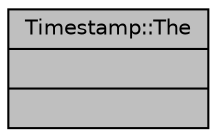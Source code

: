 digraph "Timestamp::The"
{
  edge [fontname="Helvetica",fontsize="10",labelfontname="Helvetica",labelfontsize="10"];
  node [fontname="Helvetica",fontsize="10",shape=record];
  Node1 [label="{Timestamp::The\n||}",height=0.2,width=0.4,color="black", fillcolor="grey75", style="filled" fontcolor="black"];
}
